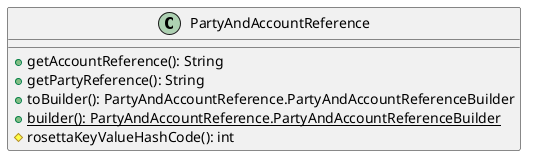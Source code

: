 @startuml

    class PartyAndAccountReference [[PartyAndAccountReference.html]] {
        +getAccountReference(): String
        +getPartyReference(): String
        +toBuilder(): PartyAndAccountReference.PartyAndAccountReferenceBuilder
        {static} +builder(): PartyAndAccountReference.PartyAndAccountReferenceBuilder
        #rosettaKeyValueHashCode(): int
    }

@enduml
